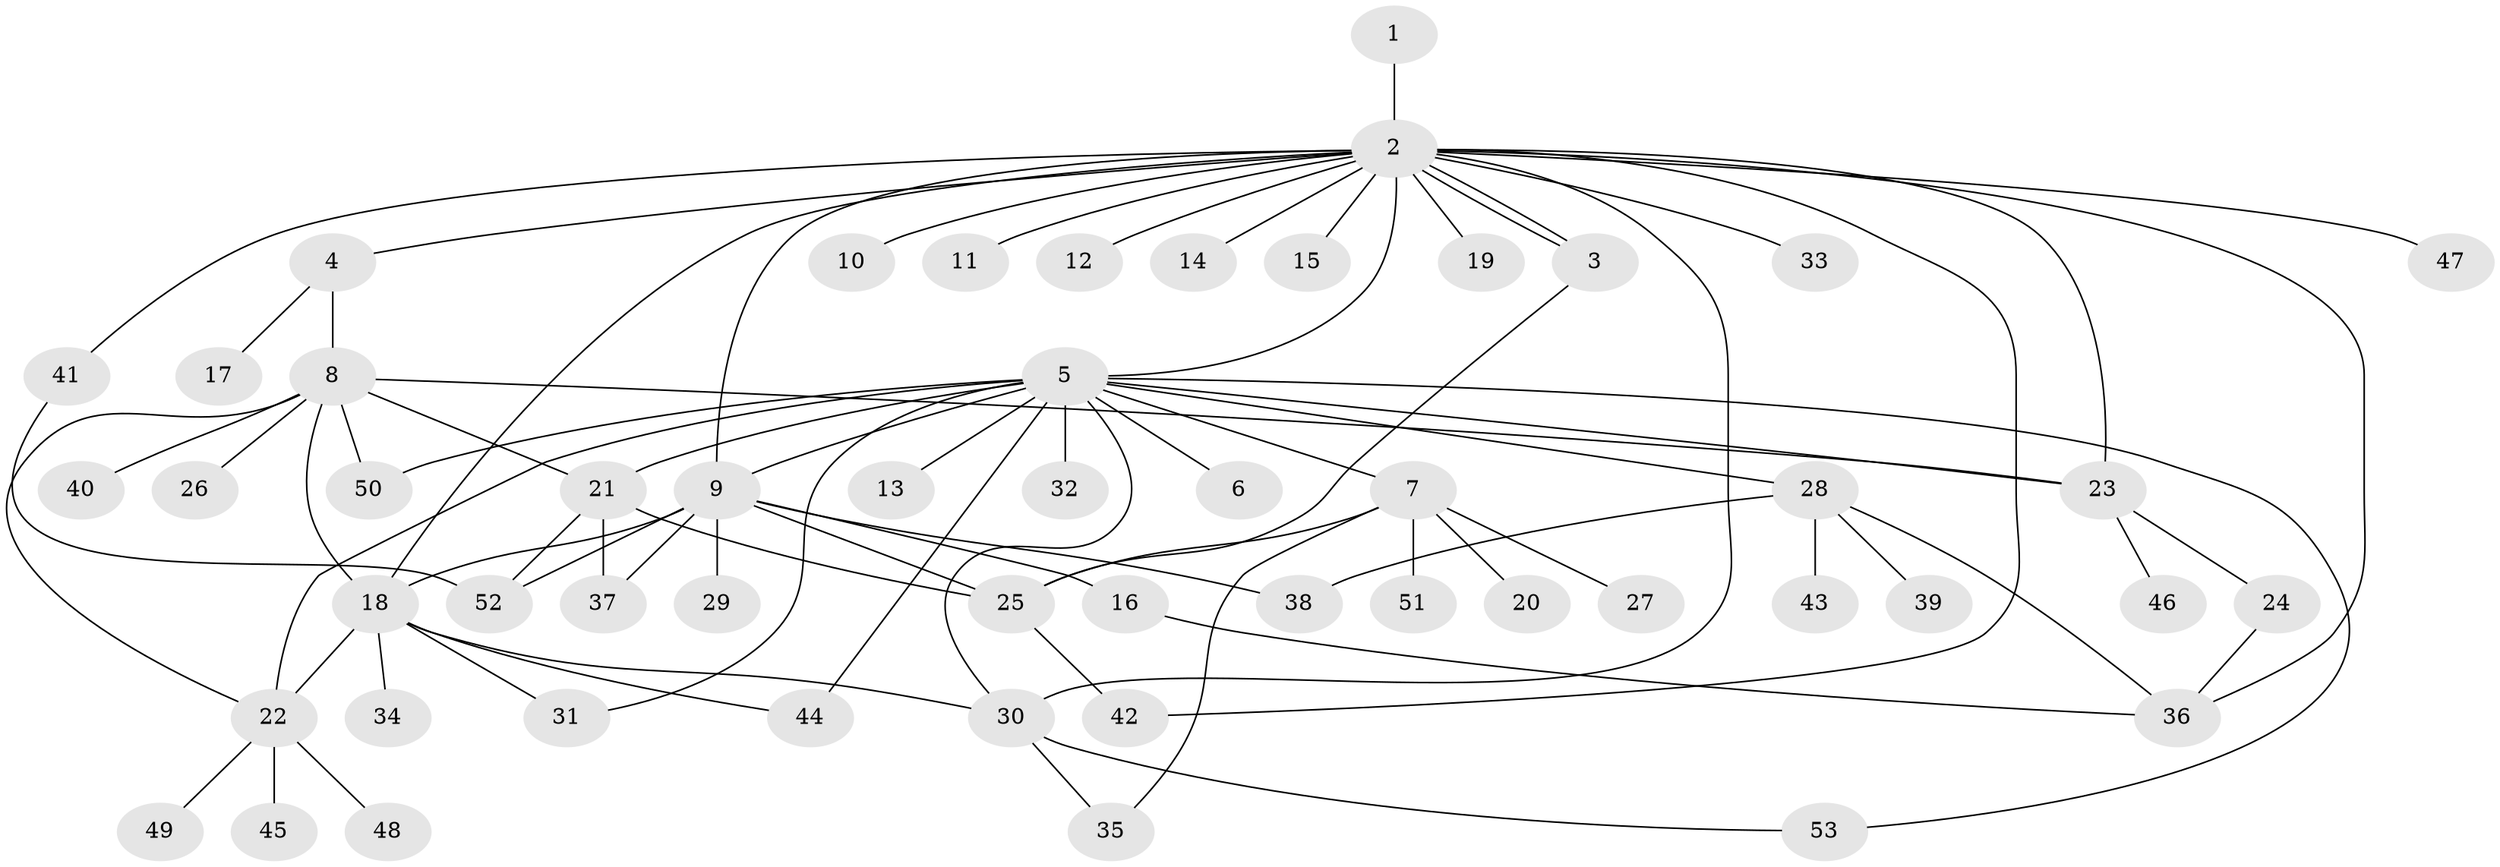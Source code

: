 // coarse degree distribution, {1: 0.5121951219512195, 21: 0.024390243902439025, 6: 0.024390243902439025, 2: 0.21951219512195122, 16: 0.024390243902439025, 5: 0.07317073170731707, 7: 0.04878048780487805, 9: 0.024390243902439025, 4: 0.04878048780487805}
// Generated by graph-tools (version 1.1) at 2025/51/02/27/25 19:51:53]
// undirected, 53 vertices, 79 edges
graph export_dot {
graph [start="1"]
  node [color=gray90,style=filled];
  1;
  2;
  3;
  4;
  5;
  6;
  7;
  8;
  9;
  10;
  11;
  12;
  13;
  14;
  15;
  16;
  17;
  18;
  19;
  20;
  21;
  22;
  23;
  24;
  25;
  26;
  27;
  28;
  29;
  30;
  31;
  32;
  33;
  34;
  35;
  36;
  37;
  38;
  39;
  40;
  41;
  42;
  43;
  44;
  45;
  46;
  47;
  48;
  49;
  50;
  51;
  52;
  53;
  1 -- 2;
  2 -- 3;
  2 -- 3;
  2 -- 4;
  2 -- 5;
  2 -- 9;
  2 -- 10;
  2 -- 11;
  2 -- 12;
  2 -- 14;
  2 -- 15;
  2 -- 18;
  2 -- 19;
  2 -- 23;
  2 -- 30;
  2 -- 33;
  2 -- 36;
  2 -- 41;
  2 -- 42;
  2 -- 47;
  3 -- 25;
  4 -- 8;
  4 -- 17;
  5 -- 6;
  5 -- 7;
  5 -- 9;
  5 -- 13;
  5 -- 21;
  5 -- 22;
  5 -- 23;
  5 -- 28;
  5 -- 30;
  5 -- 31;
  5 -- 32;
  5 -- 44;
  5 -- 50;
  5 -- 53;
  7 -- 20;
  7 -- 25;
  7 -- 27;
  7 -- 35;
  7 -- 51;
  8 -- 18;
  8 -- 21;
  8 -- 22;
  8 -- 23;
  8 -- 26;
  8 -- 40;
  8 -- 50;
  9 -- 16;
  9 -- 18;
  9 -- 25;
  9 -- 29;
  9 -- 37;
  9 -- 38;
  9 -- 52;
  16 -- 36;
  18 -- 22;
  18 -- 30;
  18 -- 31;
  18 -- 34;
  18 -- 44;
  21 -- 25;
  21 -- 37;
  21 -- 52;
  22 -- 45;
  22 -- 48;
  22 -- 49;
  23 -- 24;
  23 -- 46;
  24 -- 36;
  25 -- 42;
  28 -- 36;
  28 -- 38;
  28 -- 39;
  28 -- 43;
  30 -- 35;
  30 -- 53;
  41 -- 52;
}
